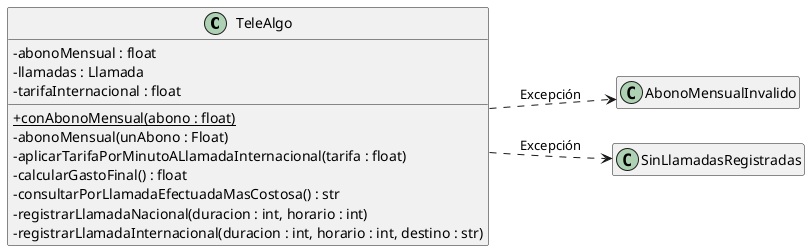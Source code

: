 @startuml

skinparam classAttributeIconSize 0
hide empty members

class TeleAlgo {
  - abonoMensual : float
  - llamadas : Llamada
  - tarifaInternacional : float

  {static} + conAbonoMensual(abono : float)
  - abonoMensual(unAbono : Float)
  - aplicarTarifaPorMinutoALlamadaInternacional(tarifa : float)
  - calcularGastoFinal() : float
  - consultarPorLlamadaEfectuadaMasCostosa() : str
  - registrarLlamadaNacional(duracion : int, horario : int)
  - registrarLlamadaInternacional(duracion : int, horario : int, destino : str)
}

left to right direction
TeleAlgo ..> AbonoMensualInvalido : Excepción
TeleAlgo ..> SinLlamadasRegistradas : Excepción

@enduml
